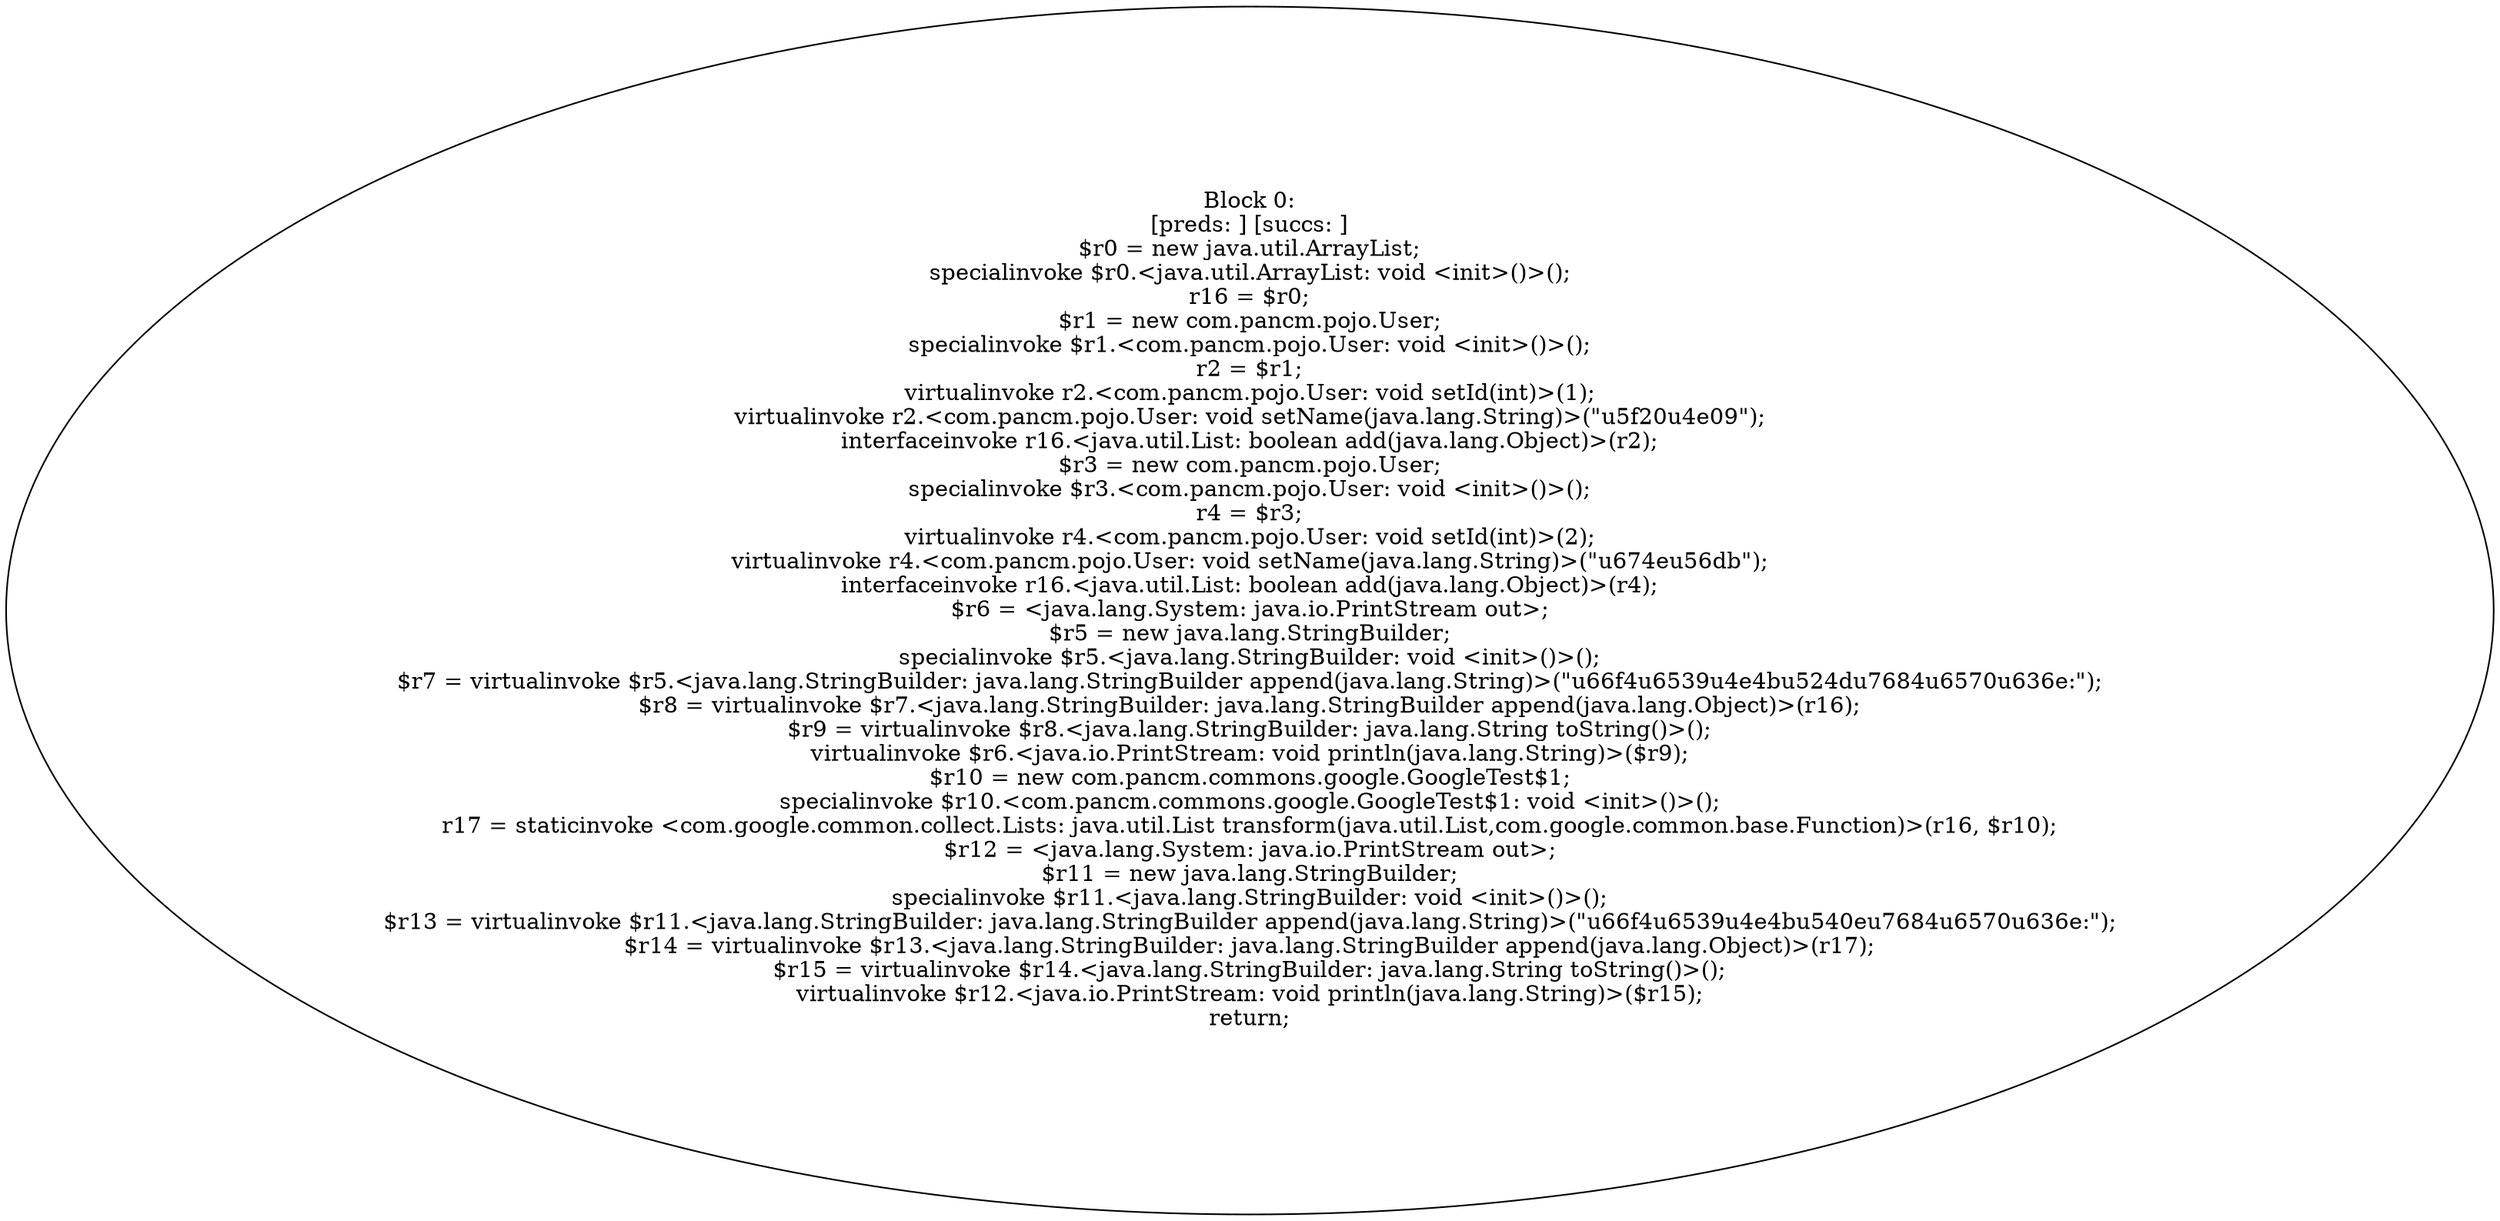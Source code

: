 digraph "unitGraph" {
    "Block 0:
[preds: ] [succs: ]
$r0 = new java.util.ArrayList;
specialinvoke $r0.<java.util.ArrayList: void <init>()>();
r16 = $r0;
$r1 = new com.pancm.pojo.User;
specialinvoke $r1.<com.pancm.pojo.User: void <init>()>();
r2 = $r1;
virtualinvoke r2.<com.pancm.pojo.User: void setId(int)>(1);
virtualinvoke r2.<com.pancm.pojo.User: void setName(java.lang.String)>(\"\u5f20\u4e09\");
interfaceinvoke r16.<java.util.List: boolean add(java.lang.Object)>(r2);
$r3 = new com.pancm.pojo.User;
specialinvoke $r3.<com.pancm.pojo.User: void <init>()>();
r4 = $r3;
virtualinvoke r4.<com.pancm.pojo.User: void setId(int)>(2);
virtualinvoke r4.<com.pancm.pojo.User: void setName(java.lang.String)>(\"\u674e\u56db\");
interfaceinvoke r16.<java.util.List: boolean add(java.lang.Object)>(r4);
$r6 = <java.lang.System: java.io.PrintStream out>;
$r5 = new java.lang.StringBuilder;
specialinvoke $r5.<java.lang.StringBuilder: void <init>()>();
$r7 = virtualinvoke $r5.<java.lang.StringBuilder: java.lang.StringBuilder append(java.lang.String)>(\"\u66f4\u6539\u4e4b\u524d\u7684\u6570\u636e:\");
$r8 = virtualinvoke $r7.<java.lang.StringBuilder: java.lang.StringBuilder append(java.lang.Object)>(r16);
$r9 = virtualinvoke $r8.<java.lang.StringBuilder: java.lang.String toString()>();
virtualinvoke $r6.<java.io.PrintStream: void println(java.lang.String)>($r9);
$r10 = new com.pancm.commons.google.GoogleTest$1;
specialinvoke $r10.<com.pancm.commons.google.GoogleTest$1: void <init>()>();
r17 = staticinvoke <com.google.common.collect.Lists: java.util.List transform(java.util.List,com.google.common.base.Function)>(r16, $r10);
$r12 = <java.lang.System: java.io.PrintStream out>;
$r11 = new java.lang.StringBuilder;
specialinvoke $r11.<java.lang.StringBuilder: void <init>()>();
$r13 = virtualinvoke $r11.<java.lang.StringBuilder: java.lang.StringBuilder append(java.lang.String)>(\"\u66f4\u6539\u4e4b\u540e\u7684\u6570\u636e:\");
$r14 = virtualinvoke $r13.<java.lang.StringBuilder: java.lang.StringBuilder append(java.lang.Object)>(r17);
$r15 = virtualinvoke $r14.<java.lang.StringBuilder: java.lang.String toString()>();
virtualinvoke $r12.<java.io.PrintStream: void println(java.lang.String)>($r15);
return;
"
}
